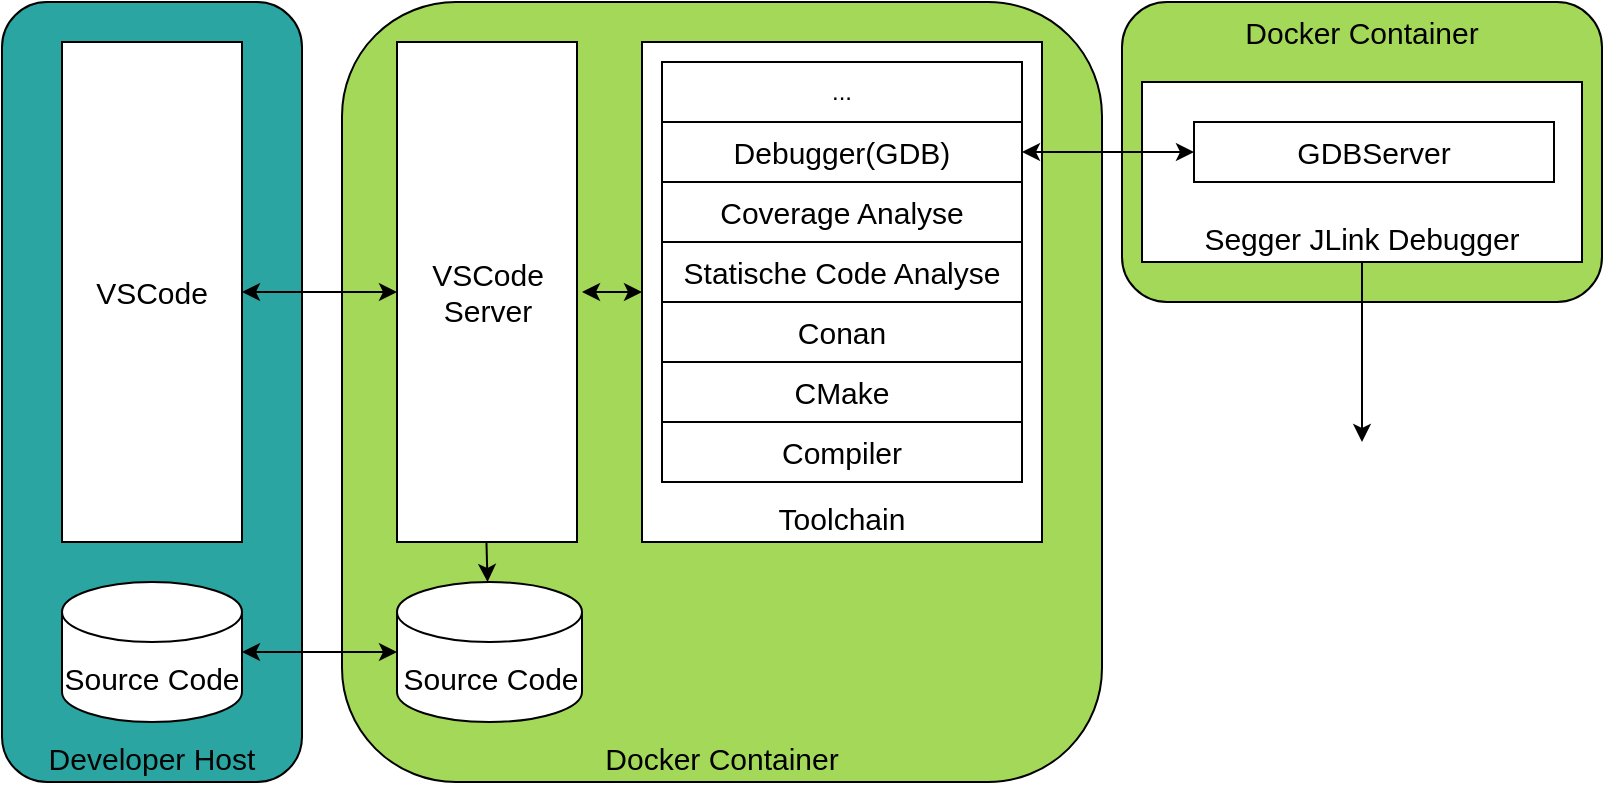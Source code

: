 <mxfile version="12.2.4" pages="1"><diagram id="4t8jyyBMf9v1IQPRXnIi" name="Page-1"><mxGraphModel dx="1037" dy="875" grid="1" gridSize="10" guides="1" tooltips="1" connect="1" arrows="1" fold="1" page="1" pageScale="1" pageWidth="850" pageHeight="1100" math="0" shadow="0"><root><mxCell id="0"/><mxCell id="1" parent="0"/><mxCell id="a5_gFyUWNiW8wi_TkYSK-1" value="&lt;span style=&quot;font-size: 15px&quot;&gt;Docker Container&lt;/span&gt;" style="rounded=1;whiteSpace=wrap;html=1;verticalAlign=bottom;gradientColor=none;fillColor=#a3d858;" parent="1" vertex="1"><mxGeometry x="210" y="210" width="380" height="390" as="geometry"/></mxCell><mxCell id="a5_gFyUWNiW8wi_TkYSK-28" value="" style="group" parent="1" vertex="1" connectable="0"><mxGeometry x="360" y="230" width="200" height="250" as="geometry"/></mxCell><mxCell id="a5_gFyUWNiW8wi_TkYSK-11" value="Toolchain" style="rounded=0;whiteSpace=wrap;html=1;fontSize=15;verticalAlign=bottom;" parent="a5_gFyUWNiW8wi_TkYSK-28" vertex="1"><mxGeometry width="200" height="250" as="geometry"/></mxCell><mxCell id="a5_gFyUWNiW8wi_TkYSK-27" value="" style="group" parent="a5_gFyUWNiW8wi_TkYSK-28" vertex="1" connectable="0"><mxGeometry x="10" y="10" width="180" height="210" as="geometry"/></mxCell><mxCell id="a5_gFyUWNiW8wi_TkYSK-2" value="Compiler" style="rounded=0;whiteSpace=wrap;html=1;fontSize=15;" parent="a5_gFyUWNiW8wi_TkYSK-27" vertex="1"><mxGeometry y="180" width="180" height="30" as="geometry"/></mxCell><mxCell id="a5_gFyUWNiW8wi_TkYSK-3" value="Coverage Analyse" style="rounded=0;whiteSpace=wrap;html=1;fontSize=15;" parent="a5_gFyUWNiW8wi_TkYSK-27" vertex="1"><mxGeometry y="60" width="180" height="30" as="geometry"/></mxCell><mxCell id="a5_gFyUWNiW8wi_TkYSK-4" value="Statische Code Analyse" style="rounded=0;whiteSpace=wrap;html=1;fontSize=15;" parent="a5_gFyUWNiW8wi_TkYSK-27" vertex="1"><mxGeometry y="90" width="180" height="30" as="geometry"/></mxCell><mxCell id="a5_gFyUWNiW8wi_TkYSK-5" value="CMake" style="rounded=0;whiteSpace=wrap;html=1;fontSize=15;" parent="a5_gFyUWNiW8wi_TkYSK-27" vertex="1"><mxGeometry y="150" width="180" height="30" as="geometry"/></mxCell><mxCell id="a5_gFyUWNiW8wi_TkYSK-6" value="Conan" style="rounded=0;whiteSpace=wrap;html=1;fontSize=15;" parent="a5_gFyUWNiW8wi_TkYSK-27" vertex="1"><mxGeometry y="120" width="180" height="30" as="geometry"/></mxCell><mxCell id="a5_gFyUWNiW8wi_TkYSK-7" value="Debugger(GDB)" style="rounded=0;whiteSpace=wrap;html=1;fontSize=15;" parent="a5_gFyUWNiW8wi_TkYSK-27" vertex="1"><mxGeometry y="30" width="180" height="30" as="geometry"/></mxCell><mxCell id="a5_gFyUWNiW8wi_TkYSK-8" value="..." style="rounded=0;whiteSpace=wrap;html=1;" parent="a5_gFyUWNiW8wi_TkYSK-27" vertex="1"><mxGeometry width="180" height="30" as="geometry"/></mxCell><mxCell id="a5_gFyUWNiW8wi_TkYSK-18" value="&lt;font style=&quot;font-size: 15px&quot;&gt;Docker Container&lt;/font&gt;" style="rounded=1;whiteSpace=wrap;html=1;verticalAlign=top;fillColor=#A3D858;" parent="1" vertex="1"><mxGeometry x="600" y="210" width="240" height="150" as="geometry"/></mxCell><mxCell id="a5_gFyUWNiW8wi_TkYSK-21" value="Segger JLink Debugger" style="rounded=0;whiteSpace=wrap;html=1;fontSize=15;verticalAlign=bottom;" parent="1" vertex="1"><mxGeometry x="610" y="250" width="220" height="90" as="geometry"/></mxCell><mxCell id="a5_gFyUWNiW8wi_TkYSK-9" value="Source Code" style="shape=cylinder3;whiteSpace=wrap;html=1;boundedLbl=1;backgroundOutline=1;size=15;fontSize=15;" parent="1" vertex="1"><mxGeometry x="237.5" y="500" width="92.5" height="70" as="geometry"/></mxCell><mxCell id="a5_gFyUWNiW8wi_TkYSK-12" value="" style="endArrow=classic;html=1;fontSize=15;" parent="1" target="a5_gFyUWNiW8wi_TkYSK-9" edge="1"><mxGeometry width="50" height="50" relative="1" as="geometry"><mxPoint x="282.222" y="480" as="sourcePoint"/><mxPoint x="470" y="450" as="targetPoint"/></mxGeometry></mxCell><mxCell id="a5_gFyUWNiW8wi_TkYSK-13" value="&lt;font style=&quot;font-size: 15px&quot;&gt;Developer Host&lt;/font&gt;" style="rounded=1;whiteSpace=wrap;html=1;verticalAlign=bottom;fillColor=#2aa5a1;fontColor=#050505;" parent="1" vertex="1"><mxGeometry x="40" y="210" width="150" height="390" as="geometry"/></mxCell><mxCell id="a5_gFyUWNiW8wi_TkYSK-14" value="Source Code" style="shape=cylinder3;whiteSpace=wrap;html=1;boundedLbl=1;backgroundOutline=1;size=15;fontSize=15;" parent="1" vertex="1"><mxGeometry x="70" y="500" width="90" height="70" as="geometry"/></mxCell><mxCell id="a5_gFyUWNiW8wi_TkYSK-15" value="" style="endArrow=classic;html=1;fontSize=15;exitX=1;exitY=0.5;exitDx=0;exitDy=0;exitPerimeter=0;entryX=0;entryY=0.5;entryDx=0;entryDy=0;entryPerimeter=0;startArrow=classic;startFill=1;" parent="1" source="a5_gFyUWNiW8wi_TkYSK-14" target="a5_gFyUWNiW8wi_TkYSK-9" edge="1"><mxGeometry width="50" height="50" relative="1" as="geometry"><mxPoint x="420" y="500" as="sourcePoint"/><mxPoint x="470" y="450" as="targetPoint"/></mxGeometry></mxCell><mxCell id="a5_gFyUWNiW8wi_TkYSK-17" value="VSCode" style="rounded=0;whiteSpace=wrap;html=1;fontSize=15;" parent="1" vertex="1"><mxGeometry x="70" y="230" width="90" height="250" as="geometry"/></mxCell><mxCell id="a5_gFyUWNiW8wi_TkYSK-19" value="" style="shape=image;html=1;verticalAlign=top;verticalLabelPosition=bottom;labelBackgroundColor=#ffffff;imageAspect=0;aspect=fixed;image=https://cdn1.iconfinder.com/data/icons/computer-hardware-glyphs-vol-2/52/processor__computer__microchip__cpu__chip__device__frequency-128.png;fontSize=15;" parent="1" vertex="1"><mxGeometry x="656" y="430" width="128" height="128" as="geometry"/></mxCell><mxCell id="a5_gFyUWNiW8wi_TkYSK-20" value="GDBServer" style="rounded=0;whiteSpace=wrap;html=1;fontSize=15;" parent="1" vertex="1"><mxGeometry x="636" y="270" width="180" height="30" as="geometry"/></mxCell><mxCell id="a5_gFyUWNiW8wi_TkYSK-23" value="" style="endArrow=classic;startArrow=classic;html=1;fontSize=15;entryX=0;entryY=0.5;entryDx=0;entryDy=0;exitX=1;exitY=0.5;exitDx=0;exitDy=0;" parent="1" source="a5_gFyUWNiW8wi_TkYSK-7" target="a5_gFyUWNiW8wi_TkYSK-20" edge="1"><mxGeometry width="50" height="50" relative="1" as="geometry"><mxPoint x="420" y="500" as="sourcePoint"/><mxPoint x="470" y="450" as="targetPoint"/></mxGeometry></mxCell><mxCell id="a5_gFyUWNiW8wi_TkYSK-25" value="" style="endArrow=classic;html=1;fontSize=15;exitX=0.5;exitY=1;exitDx=0;exitDy=0;entryX=0.5;entryY=0;entryDx=0;entryDy=0;" parent="1" source="a5_gFyUWNiW8wi_TkYSK-21" target="a5_gFyUWNiW8wi_TkYSK-19" edge="1"><mxGeometry width="50" height="50" relative="1" as="geometry"><mxPoint x="420" y="500" as="sourcePoint"/><mxPoint x="470" y="450" as="targetPoint"/></mxGeometry></mxCell><mxCell id="a5_gFyUWNiW8wi_TkYSK-30" value="VSCode Server" style="rounded=0;whiteSpace=wrap;html=1;fontSize=15;" parent="1" vertex="1"><mxGeometry x="237.5" y="230" width="90" height="250" as="geometry"/></mxCell><mxCell id="a5_gFyUWNiW8wi_TkYSK-31" value="" style="endArrow=classic;startArrow=classic;html=1;fontSize=15;exitX=1;exitY=0.5;exitDx=0;exitDy=0;entryX=0;entryY=0.5;entryDx=0;entryDy=0;" parent="1" source="a5_gFyUWNiW8wi_TkYSK-17" target="a5_gFyUWNiW8wi_TkYSK-30" edge="1"><mxGeometry width="50" height="50" relative="1" as="geometry"><mxPoint x="420" y="490" as="sourcePoint"/><mxPoint x="470" y="440" as="targetPoint"/></mxGeometry></mxCell><mxCell id="a5_gFyUWNiW8wi_TkYSK-32" value="" style="endArrow=classic;startArrow=classic;html=1;fontSize=15;entryX=0;entryY=0.5;entryDx=0;entryDy=0;" parent="1" target="a5_gFyUWNiW8wi_TkYSK-11" edge="1"><mxGeometry width="50" height="50" relative="1" as="geometry"><mxPoint x="330" y="355" as="sourcePoint"/><mxPoint x="247.5" y="365" as="targetPoint"/></mxGeometry></mxCell></root></mxGraphModel></diagram></mxfile>